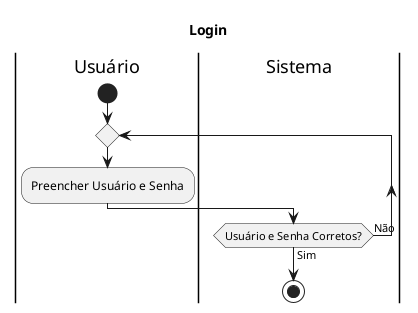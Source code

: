 @startuml

title Login

|Usuário|
start
repeat
    :Preencher Usuário e Senha;
    |Sistema|
repeat while(Usuário e Senha Corretos?) is (Não) not (Sim)
stop

@enduml